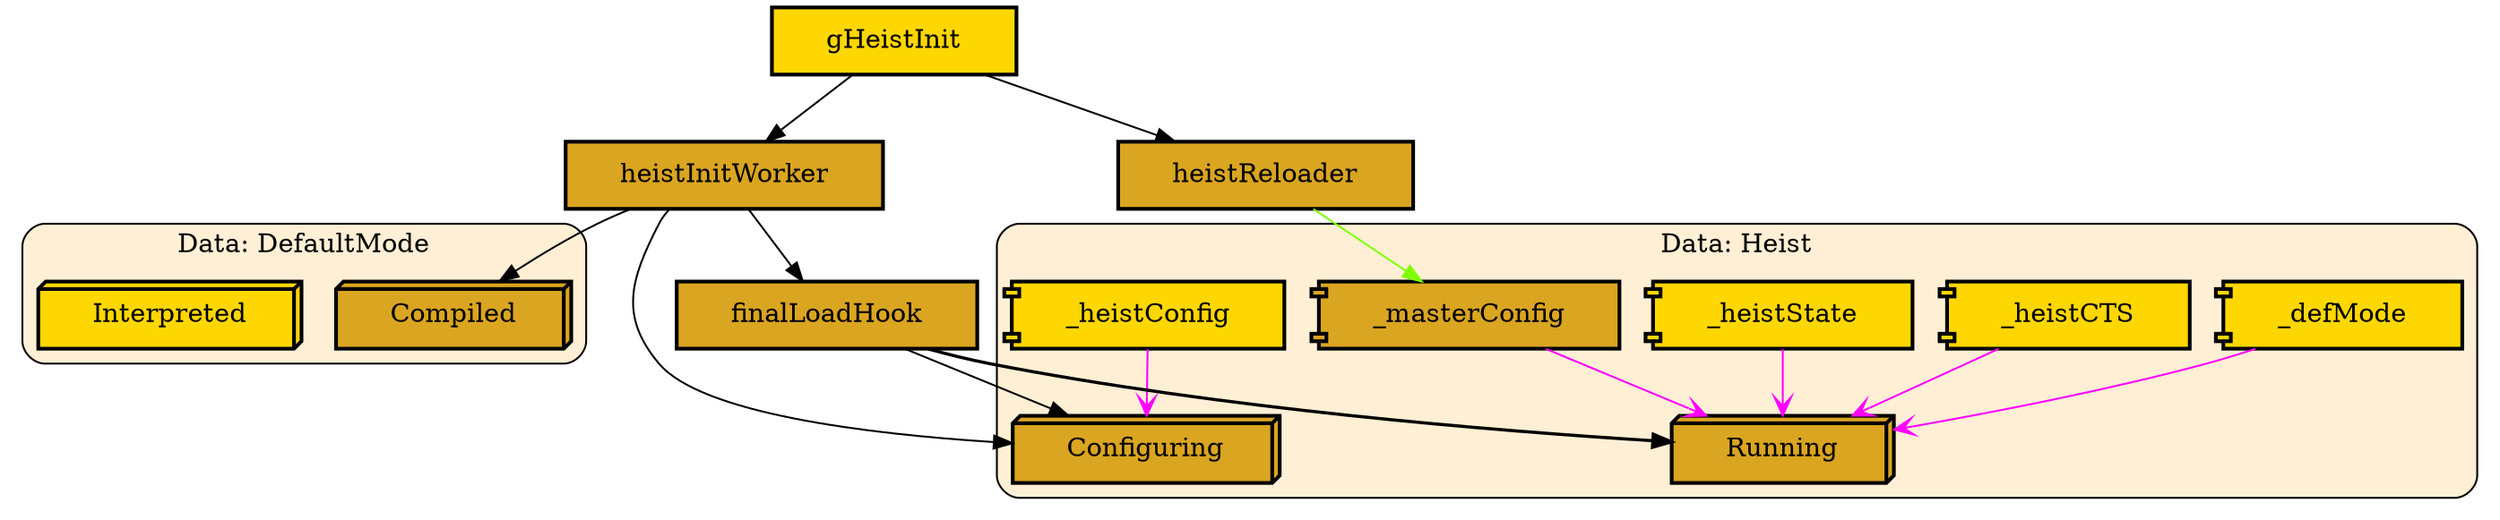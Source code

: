 digraph "Diagram of: Snap.Snaplet.Heist.Internal" {
    node [margin="0.4,0.1"
         ,style=filled];
    subgraph cluster_Data_DefaultMode {
        graph [label="Data: DefaultMode"
              ,style="filled,rounded"
              ,fillcolor=papayawhip];
        1 [label=Compiled
          ,shape=box3d
          ,fillcolor=goldenrod
          ,style="filled,bold"];
        3 [label=Interpreted
          ,shape=box3d
          ,fillcolor=gold
          ,style="filled,bold"];
    }
    subgraph cluster_Data_Heist {
        graph [label="Data: Heist"
              ,style="filled,rounded"
              ,fillcolor=papayawhip];
        2 [label=Configuring
          ,shape=box3d
          ,fillcolor=goldenrod
          ,style="filled,bold"];
        4 [label=Running
          ,shape=box3d
          ,fillcolor=goldenrod
          ,style="filled,bold"];
        5 [label=_defMode
          ,shape=component
          ,fillcolor=gold
          ,style="filled,bold"];
        6 [label=_heistCTS
          ,shape=component
          ,fillcolor=gold
          ,style="filled,bold"];
        7 [label=_heistConfig
          ,shape=component
          ,fillcolor=gold
          ,style="filled,bold"];
        8 [label=_heistState
          ,shape=component
          ,fillcolor=gold
          ,style="filled,bold"];
        9 [label=_masterConfig
          ,shape=component
          ,fillcolor=goldenrod
          ,style="filled,bold"];
    }
    10 [label=finalLoadHook
       ,shape=box
       ,fillcolor=goldenrod
       ,style="filled,bold"];
    11 [label=gHeistInit
       ,shape=box
       ,fillcolor=gold
       ,style="filled,bold"];
    12 [label=heistInitWorker
       ,shape=box
       ,fillcolor=goldenrod
       ,style="filled,bold"];
    13 [label=heistReloader
       ,shape=box
       ,fillcolor=goldenrod
       ,style="filled,bold"];
    5 -> 4 [penwidth=1
           ,color=magenta
           ,arrowtail=odot
           ,arrowhead=vee];
    6 -> 4 [penwidth=1
           ,color=magenta
           ,arrowtail=odot
           ,arrowhead=vee];
    7 -> 2 [penwidth=1
           ,color=magenta
           ,arrowtail=odot
           ,arrowhead=vee];
    8 -> 4 [penwidth=1
           ,color=magenta
           ,arrowtail=odot
           ,arrowhead=vee];
    9 -> 4 [penwidth=1
           ,color=magenta
           ,arrowtail=odot
           ,arrowhead=vee];
    10 -> 2 [penwidth=1
            ,color=black];
    10 -> 4 [penwidth=1.6931471805599454
            ,color=black];
    11 -> 12 [penwidth=1
             ,color=black];
    11 -> 13 [penwidth=1
             ,color=black];
    12 -> 1 [penwidth=1
            ,color=black];
    12 -> 2 [penwidth=1
            ,color=black];
    12 -> 10 [penwidth=1
             ,color=black];
    13 -> 9 [penwidth=1
            ,color=chartreuse];
}
